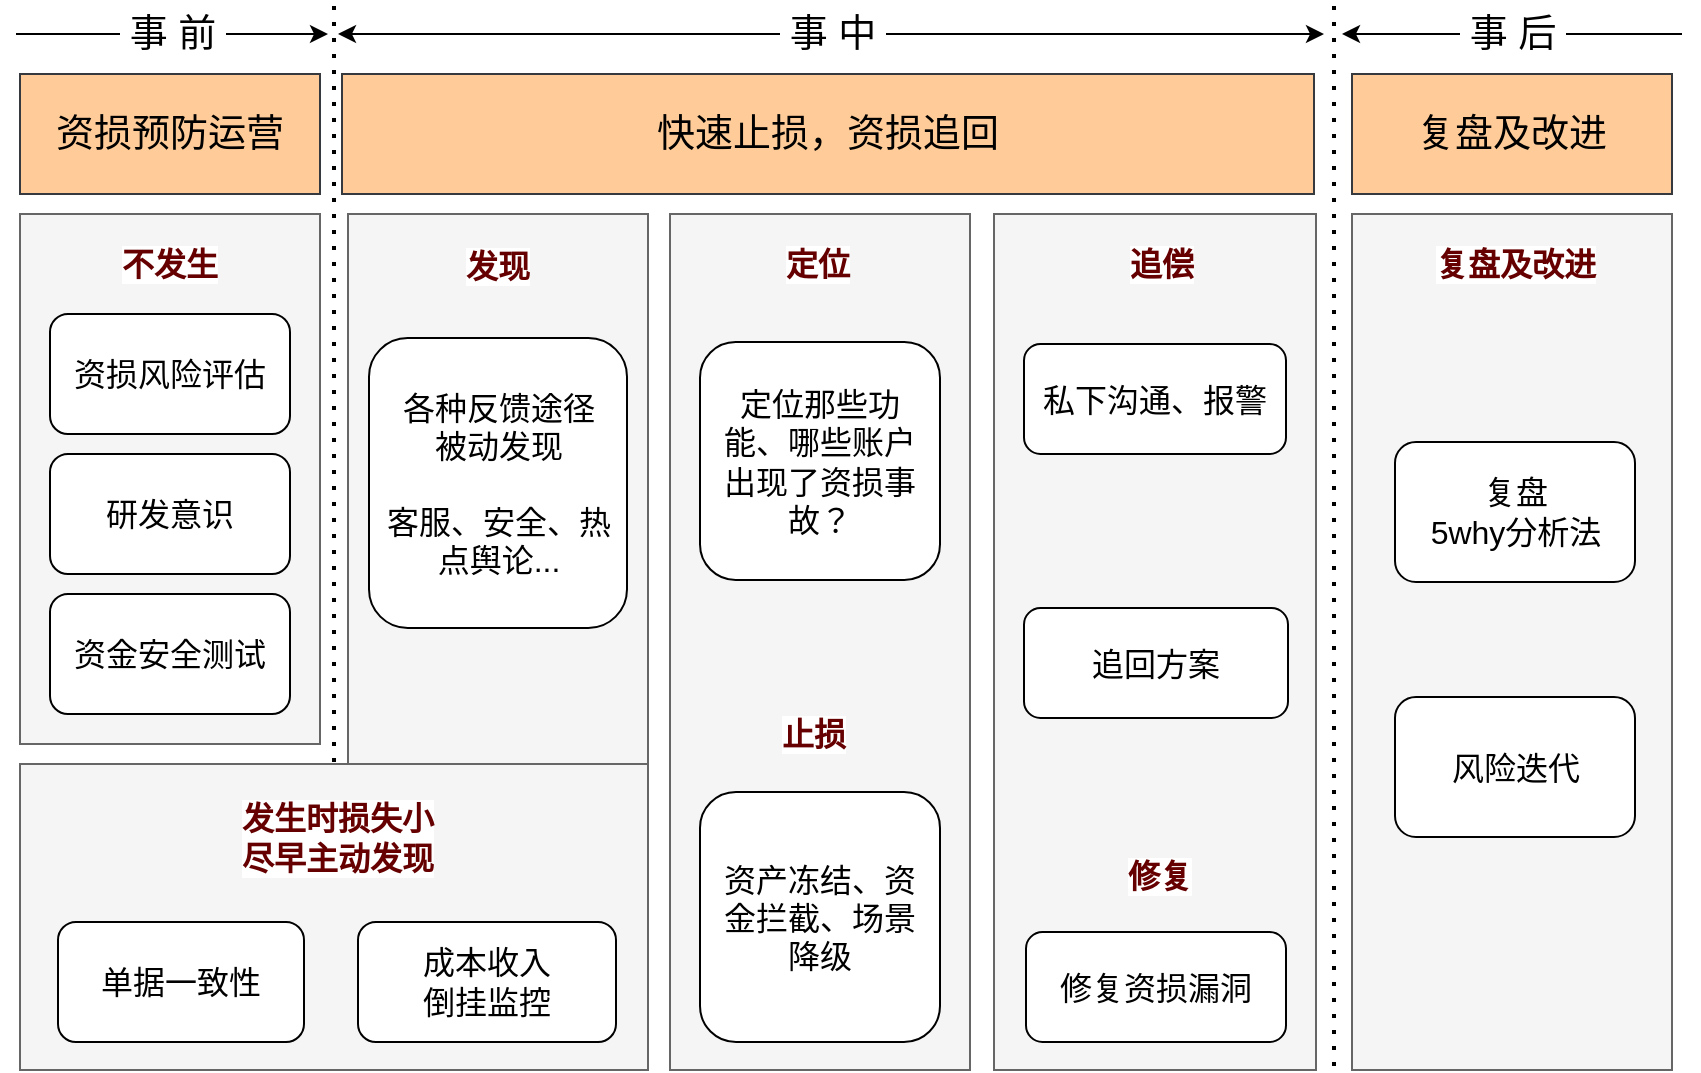 <mxfile version="20.3.0" type="device"><diagram id="g2_BOzwbXSpQuKbzpzVD" name="第 1 页"><mxGraphModel dx="973" dy="892" grid="0" gridSize="10" guides="1" tooltips="1" connect="1" arrows="1" fold="1" page="0" pageScale="1" pageWidth="827" pageHeight="1169" math="0" shadow="0"><root><mxCell id="0"/><mxCell id="1" parent="0"/><mxCell id="_H8MRdq_b75Qdq6JSZi0-39" value="" style="rounded=0;whiteSpace=wrap;html=1;labelBackgroundColor=default;labelBorderColor=none;fontSize=19;fillColor=#f5f5f5;fontColor=#333333;strokeColor=#666666;" parent="1" vertex="1"><mxGeometry x="507" y="260" width="161" height="428" as="geometry"/></mxCell><mxCell id="CgOV6MaLhlaqnH6r1l8M-2" value="" style="rounded=0;whiteSpace=wrap;html=1;labelBackgroundColor=default;labelBorderColor=none;fontSize=19;fillColor=#f5f5f5;fontColor=#333333;strokeColor=#666666;" parent="1" vertex="1"><mxGeometry x="184" y="260" width="150" height="400" as="geometry"/></mxCell><mxCell id="CgOV6MaLhlaqnH6r1l8M-3" value="发现" style="text;html=1;strokeColor=none;fillColor=none;align=center;verticalAlign=middle;whiteSpace=wrap;rounded=0;labelBackgroundColor=default;labelBorderColor=none;fontSize=16;fontStyle=1;fontColor=#660000;" parent="1" vertex="1"><mxGeometry x="219" y="271" width="80" height="29" as="geometry"/></mxCell><mxCell id="_H8MRdq_b75Qdq6JSZi0-1" value="" style="endArrow=none;dashed=1;html=1;dashPattern=1 3;strokeWidth=2;rounded=0;" parent="1" edge="1"><mxGeometry width="50" height="50" relative="1" as="geometry"><mxPoint x="177" y="686" as="sourcePoint"/><mxPoint x="177" y="155" as="targetPoint"/></mxGeometry></mxCell><mxCell id="_H8MRdq_b75Qdq6JSZi0-2" value="" style="endArrow=none;dashed=1;html=1;dashPattern=1 3;strokeWidth=2;rounded=0;" parent="1" edge="1"><mxGeometry width="50" height="50" relative="1" as="geometry"><mxPoint x="677" y="686" as="sourcePoint"/><mxPoint x="677" y="154" as="targetPoint"/></mxGeometry></mxCell><mxCell id="_H8MRdq_b75Qdq6JSZi0-6" value="&amp;nbsp;事 中&amp;nbsp;" style="endArrow=classic;startArrow=classic;html=1;rounded=0;fontSize=19;" parent="1" edge="1"><mxGeometry width="50" height="50" relative="1" as="geometry"><mxPoint x="179" y="170" as="sourcePoint"/><mxPoint x="672" y="170" as="targetPoint"/></mxGeometry></mxCell><mxCell id="_H8MRdq_b75Qdq6JSZi0-8" value="&amp;nbsp;事 前&amp;nbsp;" style="endArrow=classic;html=1;rounded=0;fontSize=19;" parent="1" edge="1"><mxGeometry width="50" height="50" relative="1" as="geometry"><mxPoint x="18" y="170" as="sourcePoint"/><mxPoint x="174" y="170" as="targetPoint"/></mxGeometry></mxCell><mxCell id="_H8MRdq_b75Qdq6JSZi0-10" value="&amp;nbsp;事 后&amp;nbsp;" style="endArrow=classic;html=1;rounded=0;fontSize=19;" parent="1" edge="1"><mxGeometry width="50" height="50" relative="1" as="geometry"><mxPoint x="851" y="170" as="sourcePoint"/><mxPoint x="681" y="170" as="targetPoint"/></mxGeometry></mxCell><mxCell id="_H8MRdq_b75Qdq6JSZi0-20" value="资损预防运营" style="rounded=0;whiteSpace=wrap;html=1;labelBackgroundColor=none;labelBorderColor=none;fontSize=19;fillColor=#ffcc99;strokeColor=#36393d;" parent="1" vertex="1"><mxGeometry x="20" y="190" width="150" height="60" as="geometry"/></mxCell><mxCell id="_H8MRdq_b75Qdq6JSZi0-21" value="快速止损，资损追回" style="rounded=0;whiteSpace=wrap;html=1;labelBackgroundColor=none;labelBorderColor=none;fontSize=19;fillColor=#ffcc99;strokeColor=#36393d;" parent="1" vertex="1"><mxGeometry x="181" y="190" width="486" height="60" as="geometry"/></mxCell><mxCell id="_H8MRdq_b75Qdq6JSZi0-22" value="复盘及改进" style="rounded=0;whiteSpace=wrap;html=1;labelBackgroundColor=none;labelBorderColor=none;fontSize=19;fillColor=#ffcc99;strokeColor=#36393d;" parent="1" vertex="1"><mxGeometry x="686" y="190" width="160" height="60" as="geometry"/></mxCell><mxCell id="_H8MRdq_b75Qdq6JSZi0-24" value="" style="rounded=0;whiteSpace=wrap;html=1;labelBackgroundColor=default;labelBorderColor=none;fontSize=19;fillColor=#f5f5f5;fontColor=#333333;strokeColor=#666666;" parent="1" vertex="1"><mxGeometry x="20" y="260" width="150" height="265" as="geometry"/></mxCell><mxCell id="_H8MRdq_b75Qdq6JSZi0-25" value="资损风险评估" style="rounded=1;whiteSpace=wrap;html=1;labelBackgroundColor=default;labelBorderColor=none;fontSize=16;fillColor=default;gradientColor=none;" parent="1" vertex="1"><mxGeometry x="35" y="310" width="120" height="60" as="geometry"/></mxCell><mxCell id="_H8MRdq_b75Qdq6JSZi0-26" value="研发意识" style="rounded=1;whiteSpace=wrap;html=1;labelBackgroundColor=default;labelBorderColor=none;fontSize=16;fillColor=default;gradientColor=none;" parent="1" vertex="1"><mxGeometry x="35" y="380" width="120" height="60" as="geometry"/></mxCell><mxCell id="_H8MRdq_b75Qdq6JSZi0-27" value="不发生" style="text;html=1;strokeColor=none;fillColor=none;align=center;verticalAlign=middle;whiteSpace=wrap;rounded=0;labelBackgroundColor=default;labelBorderColor=none;fontSize=16;fontStyle=1;fontColor=#660000;" parent="1" vertex="1"><mxGeometry x="65" y="270" width="60" height="30" as="geometry"/></mxCell><mxCell id="_H8MRdq_b75Qdq6JSZi0-28" value="" style="rounded=0;whiteSpace=wrap;html=1;labelBackgroundColor=default;labelBorderColor=none;fontSize=19;fillColor=#f5f5f5;fontColor=#333333;strokeColor=#666666;" parent="1" vertex="1"><mxGeometry x="20" y="535" width="314" height="153" as="geometry"/></mxCell><mxCell id="_H8MRdq_b75Qdq6JSZi0-29" value="发生时损失小&lt;br&gt;尽早主动发现" style="text;html=1;strokeColor=none;fillColor=none;align=center;verticalAlign=middle;whiteSpace=wrap;rounded=0;labelBackgroundColor=default;labelBorderColor=none;fontSize=16;fontStyle=1;fontColor=#660000;" parent="1" vertex="1"><mxGeometry x="65" y="557" width="228" height="30" as="geometry"/></mxCell><mxCell id="_H8MRdq_b75Qdq6JSZi0-30" value="单据一致性" style="rounded=1;whiteSpace=wrap;html=1;labelBackgroundColor=default;labelBorderColor=none;fontSize=16;fillColor=default;gradientColor=none;" parent="1" vertex="1"><mxGeometry x="39" y="614" width="123" height="60" as="geometry"/></mxCell><mxCell id="_H8MRdq_b75Qdq6JSZi0-31" value="成本收入&lt;br&gt;倒挂监控" style="rounded=1;whiteSpace=wrap;html=1;labelBackgroundColor=default;labelBorderColor=none;fontSize=16;fillColor=default;gradientColor=none;" parent="1" vertex="1"><mxGeometry x="189" y="614" width="129" height="60" as="geometry"/></mxCell><mxCell id="_H8MRdq_b75Qdq6JSZi0-33" value="修复" style="text;html=1;strokeColor=none;fillColor=none;align=center;verticalAlign=middle;whiteSpace=wrap;rounded=0;labelBackgroundColor=default;labelBorderColor=none;fontSize=16;fontStyle=1;fontColor=#660000;" parent="1" vertex="1"><mxGeometry x="549.5" y="576" width="80" height="29" as="geometry"/></mxCell><mxCell id="_H8MRdq_b75Qdq6JSZi0-37" value="" style="rounded=0;whiteSpace=wrap;html=1;labelBackgroundColor=default;labelBorderColor=none;fontSize=19;fillColor=#f5f5f5;fontColor=#333333;strokeColor=#666666;" parent="1" vertex="1"><mxGeometry x="345" y="260" width="150" height="428" as="geometry"/></mxCell><mxCell id="_H8MRdq_b75Qdq6JSZi0-38" value="定位" style="text;html=1;strokeColor=none;fillColor=none;align=center;verticalAlign=middle;whiteSpace=wrap;rounded=0;labelBackgroundColor=default;labelBorderColor=none;fontSize=16;fontStyle=1;fontColor=#660000;" parent="1" vertex="1"><mxGeometry x="375" y="270" width="88" height="30" as="geometry"/></mxCell><mxCell id="_H8MRdq_b75Qdq6JSZi0-40" value="追偿" style="text;html=1;strokeColor=none;fillColor=none;align=center;verticalAlign=middle;whiteSpace=wrap;rounded=0;labelBackgroundColor=default;labelBorderColor=none;fontSize=16;fontStyle=1;fontColor=#660000;" parent="1" vertex="1"><mxGeometry x="544" y="270" width="94" height="30" as="geometry"/></mxCell><mxCell id="_H8MRdq_b75Qdq6JSZi0-42" value="定位那些功能、哪些账户出现了资损事故？" style="rounded=1;whiteSpace=wrap;html=1;labelBackgroundColor=default;labelBorderColor=none;fontSize=16;fillColor=default;gradientColor=none;spacingLeft=5;spacingRight=5;" parent="1" vertex="1"><mxGeometry x="360" y="324" width="120" height="119" as="geometry"/></mxCell><mxCell id="_H8MRdq_b75Qdq6JSZi0-44" value="资产冻结、资金拦截、场景降级" style="rounded=1;html=1;labelBackgroundColor=default;labelBorderColor=none;fontSize=16;fillColor=default;gradientColor=none;whiteSpace=wrap;spacing=2;spacingLeft=5;spacingRight=5;" parent="1" vertex="1"><mxGeometry x="360" y="549" width="120" height="125" as="geometry"/></mxCell><mxCell id="_H8MRdq_b75Qdq6JSZi0-45" value="私下沟通、报警" style="rounded=1;whiteSpace=wrap;html=1;labelBackgroundColor=default;labelBorderColor=none;fontSize=16;fillColor=default;gradientColor=none;spacingLeft=5;spacingRight=5;" parent="1" vertex="1"><mxGeometry x="522" y="325" width="131" height="55" as="geometry"/></mxCell><mxCell id="_H8MRdq_b75Qdq6JSZi0-51" value="" style="rounded=0;whiteSpace=wrap;html=1;labelBackgroundColor=default;labelBorderColor=none;fontSize=19;fillColor=#f5f5f5;fontColor=#333333;strokeColor=#666666;" parent="1" vertex="1"><mxGeometry x="686" y="260" width="160" height="428" as="geometry"/></mxCell><mxCell id="_H8MRdq_b75Qdq6JSZi0-52" value="复盘及改进" style="text;html=1;strokeColor=none;fillColor=none;align=center;verticalAlign=middle;whiteSpace=wrap;rounded=0;labelBackgroundColor=default;labelBorderColor=none;fontSize=16;fontStyle=1;fontColor=#660000;" parent="1" vertex="1"><mxGeometry x="717.5" y="270" width="100" height="30" as="geometry"/></mxCell><mxCell id="_H8MRdq_b75Qdq6JSZi0-53" value="复盘&lt;br&gt;5why分析法" style="rounded=1;whiteSpace=wrap;html=1;labelBackgroundColor=default;labelBorderColor=none;fontSize=16;fillColor=default;gradientColor=none;" parent="1" vertex="1"><mxGeometry x="707.5" y="374" width="120" height="70" as="geometry"/></mxCell><mxCell id="_H8MRdq_b75Qdq6JSZi0-54" value="风险迭代" style="rounded=1;whiteSpace=wrap;html=1;labelBackgroundColor=default;labelBorderColor=none;fontSize=16;fillColor=default;gradientColor=none;" parent="1" vertex="1"><mxGeometry x="707.5" y="501.5" width="120" height="70" as="geometry"/></mxCell><mxCell id="CgOV6MaLhlaqnH6r1l8M-1" value="资金安全测试" style="rounded=1;whiteSpace=wrap;html=1;labelBackgroundColor=default;labelBorderColor=none;fontSize=16;fillColor=default;gradientColor=none;" parent="1" vertex="1"><mxGeometry x="35" y="450" width="120" height="60" as="geometry"/></mxCell><mxCell id="CgOV6MaLhlaqnH6r1l8M-4" value="各种反馈途径&lt;br&gt;被动发现&lt;br&gt;&lt;br&gt;客服、安全、热点舆论..." style="rounded=1;whiteSpace=wrap;html=1;labelBackgroundColor=default;labelBorderColor=none;fontSize=16;fillColor=default;gradientColor=none;spacingLeft=5;spacingRight=5;" parent="1" vertex="1"><mxGeometry x="194.5" y="322" width="129" height="145" as="geometry"/></mxCell><mxCell id="CgOV6MaLhlaqnH6r1l8M-5" value="追回方案" style="rounded=1;whiteSpace=wrap;html=1;labelBackgroundColor=default;labelBorderColor=none;fontSize=16;fillColor=default;gradientColor=none;" parent="1" vertex="1"><mxGeometry x="522" y="457" width="132" height="55" as="geometry"/></mxCell><mxCell id="CgOV6MaLhlaqnH6r1l8M-6" value="止损" style="text;html=1;strokeColor=none;fillColor=none;align=center;verticalAlign=middle;whiteSpace=wrap;rounded=0;labelBackgroundColor=default;labelBorderColor=none;fontSize=16;fontStyle=1;fontColor=#660000;" parent="1" vertex="1"><mxGeometry x="373" y="505" width="88" height="30" as="geometry"/></mxCell><mxCell id="CgOV6MaLhlaqnH6r1l8M-7" value="修复资损漏洞" style="rounded=1;whiteSpace=wrap;html=1;labelBackgroundColor=default;labelBorderColor=none;fontSize=16;fillColor=default;gradientColor=none;" parent="1" vertex="1"><mxGeometry x="523" y="619" width="130" height="55" as="geometry"/></mxCell></root></mxGraphModel></diagram></mxfile>